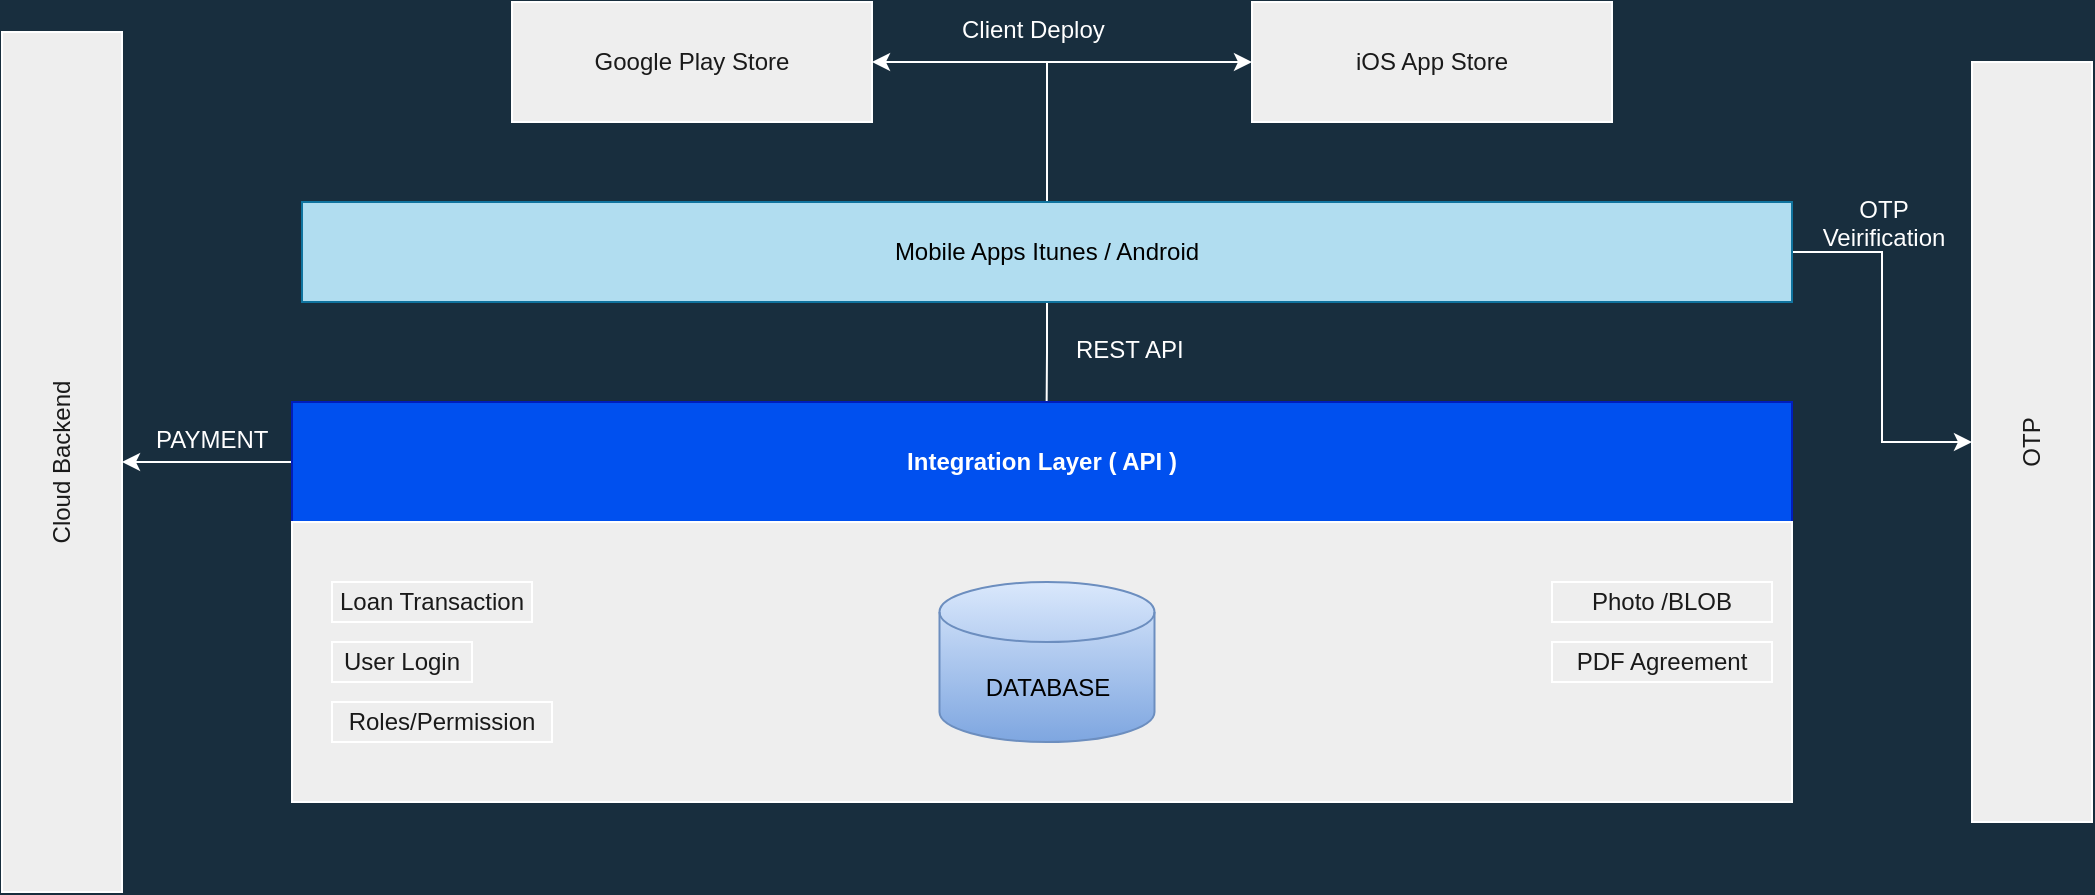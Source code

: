 <mxfile version="16.5.6" type="github">
  <diagram id="7D8zkQqCxQ44CruNxlLo" name="Page-1">
    <mxGraphModel dx="1185" dy="614" grid="1" gridSize="10" guides="1" tooltips="1" connect="1" arrows="1" fold="1" page="1" pageScale="1" pageWidth="850" pageHeight="1100" background="#182E3E" math="0" shadow="0">
      <root>
        <mxCell id="0" />
        <mxCell id="1" parent="0" />
        <mxCell id="dcoc8dtlGERl8vq6PT59-14" style="edgeStyle=orthogonalEdgeStyle;rounded=0;orthogonalLoop=1;jettySize=auto;html=1;entryX=0.503;entryY=0.167;entryDx=0;entryDy=0;entryPerimeter=0;strokeColor=#FFFFFF;fontColor=#FFFFFF;labelBackgroundColor=#182E3E;" edge="1" parent="1" source="dcoc8dtlGERl8vq6PT59-1" target="dcoc8dtlGERl8vq6PT59-4">
          <mxGeometry relative="1" as="geometry" />
        </mxCell>
        <mxCell id="dcoc8dtlGERl8vq6PT59-18" style="edgeStyle=orthogonalEdgeStyle;rounded=0;orthogonalLoop=1;jettySize=auto;html=1;entryX=1;entryY=0.5;entryDx=0;entryDy=0;strokeColor=#FFFFFF;fontColor=#FFFFFF;labelBackgroundColor=#182E3E;" edge="1" parent="1" source="dcoc8dtlGERl8vq6PT59-1" target="dcoc8dtlGERl8vq6PT59-2">
          <mxGeometry relative="1" as="geometry" />
        </mxCell>
        <mxCell id="dcoc8dtlGERl8vq6PT59-19" style="edgeStyle=orthogonalEdgeStyle;rounded=0;orthogonalLoop=1;jettySize=auto;html=1;entryX=0;entryY=0.5;entryDx=0;entryDy=0;strokeColor=#FFFFFF;fontColor=#FFFFFF;labelBackgroundColor=#182E3E;" edge="1" parent="1" source="dcoc8dtlGERl8vq6PT59-1" target="dcoc8dtlGERl8vq6PT59-3">
          <mxGeometry relative="1" as="geometry" />
        </mxCell>
        <mxCell id="dcoc8dtlGERl8vq6PT59-24" style="edgeStyle=orthogonalEdgeStyle;rounded=0;orthogonalLoop=1;jettySize=auto;html=1;entryX=0.5;entryY=0;entryDx=0;entryDy=0;strokeColor=#FFFFFF;fontColor=#FFFFFF;labelBackgroundColor=#182E3E;" edge="1" parent="1" source="dcoc8dtlGERl8vq6PT59-1" target="dcoc8dtlGERl8vq6PT59-23">
          <mxGeometry relative="1" as="geometry" />
        </mxCell>
        <mxCell id="dcoc8dtlGERl8vq6PT59-1" value="Mobile Apps Itunes / Android" style="rounded=0;whiteSpace=wrap;html=1;fillColor=#b1ddf0;strokeColor=#10739e;" vertex="1" parent="1">
          <mxGeometry x="155" y="250" width="745" height="50" as="geometry" />
        </mxCell>
        <mxCell id="dcoc8dtlGERl8vq6PT59-2" value="Google Play Store" style="rounded=0;whiteSpace=wrap;html=1;fillColor=#EEEEEE;strokeColor=#FFFFFF;fontColor=#1A1A1A;" vertex="1" parent="1">
          <mxGeometry x="260" y="150" width="180" height="60" as="geometry" />
        </mxCell>
        <mxCell id="dcoc8dtlGERl8vq6PT59-3" value="iOS App Store" style="rounded=0;whiteSpace=wrap;html=1;fillColor=#EEEEEE;strokeColor=#FFFFFF;fontColor=#1A1A1A;" vertex="1" parent="1">
          <mxGeometry x="630" y="150" width="180" height="60" as="geometry" />
        </mxCell>
        <mxCell id="dcoc8dtlGERl8vq6PT59-21" style="edgeStyle=orthogonalEdgeStyle;rounded=0;orthogonalLoop=1;jettySize=auto;html=1;entryX=0.5;entryY=1;entryDx=0;entryDy=0;strokeColor=#FFFFFF;fontColor=#FFFFFF;labelBackgroundColor=#182E3E;" edge="1" parent="1" source="dcoc8dtlGERl8vq6PT59-4" target="dcoc8dtlGERl8vq6PT59-8">
          <mxGeometry relative="1" as="geometry" />
        </mxCell>
        <mxCell id="dcoc8dtlGERl8vq6PT59-4" value="&lt;b&gt;Integration Layer ( API )&lt;/b&gt;" style="rounded=0;whiteSpace=wrap;html=1;fillColor=#0050ef;strokeColor=#001DBC;fontColor=#ffffff;" vertex="1" parent="1">
          <mxGeometry x="150" y="350" width="750" height="60" as="geometry" />
        </mxCell>
        <mxCell id="dcoc8dtlGERl8vq6PT59-5" value="" style="rounded=0;whiteSpace=wrap;html=1;fillColor=#EEEEEE;strokeColor=#FFFFFF;fontColor=#1A1A1A;" vertex="1" parent="1">
          <mxGeometry x="150" y="410" width="750" height="140" as="geometry" />
        </mxCell>
        <mxCell id="dcoc8dtlGERl8vq6PT59-6" value="DATABASE" style="shape=cylinder3;whiteSpace=wrap;html=1;boundedLbl=1;backgroundOutline=1;size=15;fillColor=#dae8fc;strokeColor=#6c8ebf;gradientColor=#7ea6e0;" vertex="1" parent="1">
          <mxGeometry x="473.75" y="440" width="107.5" height="80" as="geometry" />
        </mxCell>
        <mxCell id="dcoc8dtlGERl8vq6PT59-8" value="Cloud Backend" style="rounded=0;whiteSpace=wrap;html=1;rotation=-90;fillColor=#EEEEEE;strokeColor=#FFFFFF;fontColor=#1A1A1A;" vertex="1" parent="1">
          <mxGeometry x="-180" y="350" width="430" height="60" as="geometry" />
        </mxCell>
        <mxCell id="dcoc8dtlGERl8vq6PT59-9" value="Loan Transaction" style="rounded=0;whiteSpace=wrap;html=1;fillColor=#EEEEEE;strokeColor=#FFFFFF;fontColor=#1A1A1A;" vertex="1" parent="1">
          <mxGeometry x="170" y="440" width="100" height="20" as="geometry" />
        </mxCell>
        <mxCell id="dcoc8dtlGERl8vq6PT59-10" value="User Login" style="rounded=0;whiteSpace=wrap;html=1;fillColor=#EEEEEE;strokeColor=#FFFFFF;fontColor=#1A1A1A;" vertex="1" parent="1">
          <mxGeometry x="170" y="470" width="70" height="20" as="geometry" />
        </mxCell>
        <mxCell id="dcoc8dtlGERl8vq6PT59-11" value="Roles/Permission" style="rounded=0;whiteSpace=wrap;html=1;fillColor=#EEEEEE;strokeColor=#FFFFFF;fontColor=#1A1A1A;" vertex="1" parent="1">
          <mxGeometry x="170" y="500" width="110" height="20" as="geometry" />
        </mxCell>
        <mxCell id="dcoc8dtlGERl8vq6PT59-12" value="Photo /BLOB" style="rounded=0;whiteSpace=wrap;html=1;fillColor=#EEEEEE;strokeColor=#FFFFFF;fontColor=#1A1A1A;" vertex="1" parent="1">
          <mxGeometry x="780" y="440" width="110" height="20" as="geometry" />
        </mxCell>
        <mxCell id="dcoc8dtlGERl8vq6PT59-13" value="PDF Agreement" style="rounded=0;whiteSpace=wrap;html=1;fillColor=#EEEEEE;strokeColor=#FFFFFF;fontColor=#1A1A1A;" vertex="1" parent="1">
          <mxGeometry x="780" y="470" width="110" height="20" as="geometry" />
        </mxCell>
        <mxCell id="dcoc8dtlGERl8vq6PT59-17" value="&lt;div style=&quot;text-align: center&quot;&gt;&lt;span&gt;&lt;font face=&quot;helvetica&quot; color=&quot;#ffffff&quot;&gt;Client Deploy&lt;/font&gt;&lt;/span&gt;&lt;/div&gt;" style="text;whiteSpace=wrap;html=1;fontColor=#1A1A1A;" vertex="1" parent="1">
          <mxGeometry x="482.5" y="150" width="90" height="30" as="geometry" />
        </mxCell>
        <mxCell id="dcoc8dtlGERl8vq6PT59-20" value="&lt;div style=&quot;text-align: center&quot;&gt;&lt;span&gt;&lt;font face=&quot;helvetica&quot; color=&quot;#ffffff&quot;&gt;REST API&lt;/font&gt;&lt;/span&gt;&lt;/div&gt;" style="text;whiteSpace=wrap;html=1;fontColor=#1A1A1A;" vertex="1" parent="1">
          <mxGeometry x="540" y="310" width="90" height="30" as="geometry" />
        </mxCell>
        <mxCell id="dcoc8dtlGERl8vq6PT59-23" value="OTP" style="rounded=0;whiteSpace=wrap;html=1;rotation=-90;fillColor=#EEEEEE;strokeColor=#FFFFFF;fontColor=#1A1A1A;" vertex="1" parent="1">
          <mxGeometry x="830" y="340" width="380" height="60" as="geometry" />
        </mxCell>
        <mxCell id="dcoc8dtlGERl8vq6PT59-25" value="&lt;div style=&quot;text-align: center&quot;&gt;&lt;span&gt;&lt;font face=&quot;helvetica&quot; color=&quot;#ffffff&quot;&gt;OTP Veirification&lt;/font&gt;&lt;/span&gt;&lt;/div&gt;" style="text;whiteSpace=wrap;html=1;" vertex="1" parent="1">
          <mxGeometry x="900" y="240" width="90" height="30" as="geometry" />
        </mxCell>
        <mxCell id="dcoc8dtlGERl8vq6PT59-26" value="&lt;div style=&quot;text-align: center&quot;&gt;&lt;span&gt;&lt;font face=&quot;helvetica&quot; color=&quot;#ffffff&quot;&gt;PAYMENT&lt;/font&gt;&lt;/span&gt;&lt;/div&gt;" style="text;whiteSpace=wrap;html=1;fontColor=#1A1A1A;" vertex="1" parent="1">
          <mxGeometry x="80" y="355" width="90" height="30" as="geometry" />
        </mxCell>
      </root>
    </mxGraphModel>
  </diagram>
</mxfile>

